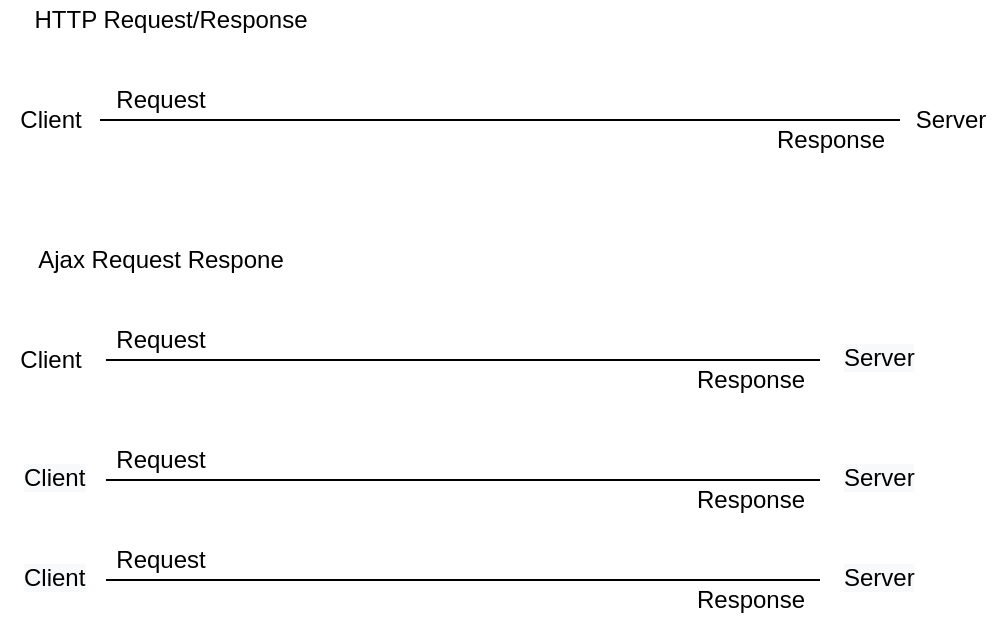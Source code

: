 <mxfile version="16.1.2" type="device"><diagram id="fxuWPbP5Xjq5HjzuMxcV" name="Page-1"><mxGraphModel dx="1355" dy="878" grid="1" gridSize="10" guides="1" tooltips="1" connect="1" arrows="1" fold="1" page="1" pageScale="1" pageWidth="827" pageHeight="1169" math="0" shadow="0"><root><mxCell id="0"/><mxCell id="1" parent="0"/><mxCell id="laxiQRzZ6qzjjedLw2tB-1" value="" style="endArrow=0;html=1;rounded=0;" parent="1" edge="1"><mxGeometry width="50" height="50" relative="1" as="geometry"><mxPoint x="200" y="280" as="sourcePoint"/><mxPoint x="600" y="280" as="targetPoint"/></mxGeometry></mxCell><mxCell id="laxiQRzZ6qzjjedLw2tB-2" value="Client" style="text;html=1;align=center;verticalAlign=middle;resizable=0;points=[];autosize=1;strokeColor=none;fillColor=none;" parent="1" vertex="1"><mxGeometry x="150" y="270" width="50" height="20" as="geometry"/></mxCell><mxCell id="laxiQRzZ6qzjjedLw2tB-3" value="Request" style="text;html=1;align=center;verticalAlign=middle;resizable=0;points=[];autosize=1;strokeColor=none;fillColor=none;" parent="1" vertex="1"><mxGeometry x="200" y="260" width="60" height="20" as="geometry"/></mxCell><mxCell id="laxiQRzZ6qzjjedLw2tB-4" value="Server" style="text;html=1;align=center;verticalAlign=middle;resizable=0;points=[];autosize=1;strokeColor=none;fillColor=none;" parent="1" vertex="1"><mxGeometry x="600" y="270" width="50" height="20" as="geometry"/></mxCell><mxCell id="laxiQRzZ6qzjjedLw2tB-9" value="Response" style="text;html=1;align=center;verticalAlign=middle;resizable=0;points=[];autosize=1;strokeColor=none;fillColor=none;" parent="1" vertex="1"><mxGeometry x="530" y="280" width="70" height="20" as="geometry"/></mxCell><mxCell id="laxiQRzZ6qzjjedLw2tB-10" value="HTTP Request/Response" style="text;html=1;align=center;verticalAlign=middle;resizable=0;points=[];autosize=1;strokeColor=none;fillColor=none;" parent="1" vertex="1"><mxGeometry x="160" y="220" width="150" height="20" as="geometry"/></mxCell><mxCell id="laxiQRzZ6qzjjedLw2tB-11" value="Ajax Request Respone" style="text;html=1;align=center;verticalAlign=middle;resizable=0;points=[];autosize=1;strokeColor=none;fillColor=none;" parent="1" vertex="1"><mxGeometry x="160" y="340" width="140" height="20" as="geometry"/></mxCell><mxCell id="laxiQRzZ6qzjjedLw2tB-12" value="Client" style="text;html=1;align=center;verticalAlign=middle;resizable=0;points=[];autosize=1;strokeColor=none;fillColor=none;" parent="1" vertex="1"><mxGeometry x="150" y="390" width="50" height="20" as="geometry"/></mxCell><mxCell id="laxiQRzZ6qzjjedLw2tB-14" value="&lt;span style=&quot;color: rgb(0, 0, 0); font-family: helvetica; font-size: 12px; font-style: normal; font-weight: 400; letter-spacing: normal; text-align: center; text-indent: 0px; text-transform: none; word-spacing: 0px; background-color: rgb(248, 249, 250); display: inline; float: none;&quot;&gt;Server&lt;/span&gt;" style="text;whiteSpace=wrap;html=1;" parent="1" vertex="1"><mxGeometry x="570" y="385" width="60" height="30" as="geometry"/></mxCell><mxCell id="laxiQRzZ6qzjjedLw2tB-15" value="Request" style="text;html=1;align=center;verticalAlign=middle;resizable=0;points=[];autosize=1;strokeColor=none;fillColor=none;" parent="1" vertex="1"><mxGeometry x="200" y="380" width="60" height="20" as="geometry"/></mxCell><mxCell id="laxiQRzZ6qzjjedLw2tB-16" value="Response" style="text;html=1;align=center;verticalAlign=middle;resizable=0;points=[];autosize=1;strokeColor=none;fillColor=none;" parent="1" vertex="1"><mxGeometry x="490" y="400" width="70" height="20" as="geometry"/></mxCell><mxCell id="laxiQRzZ6qzjjedLw2tB-17" value="" style="endArrow=none;html=1;rounded=0;exitX=1.06;exitY=0.5;exitDx=0;exitDy=0;exitPerimeter=0;" parent="1" source="laxiQRzZ6qzjjedLw2tB-12" edge="1"><mxGeometry width="50" height="50" relative="1" as="geometry"><mxPoint x="390" y="470" as="sourcePoint"/><mxPoint x="560" y="400" as="targetPoint"/></mxGeometry></mxCell><mxCell id="laxiQRzZ6qzjjedLw2tB-18" value="&lt;span style=&quot;color: rgb(0, 0, 0); font-family: helvetica; font-size: 12px; font-style: normal; font-weight: 400; letter-spacing: normal; text-align: center; text-indent: 0px; text-transform: none; word-spacing: 0px; background-color: rgb(248, 249, 250); display: inline; float: none;&quot;&gt;Server&lt;/span&gt;" style="text;whiteSpace=wrap;html=1;" parent="1" vertex="1"><mxGeometry x="570" y="445" width="60" height="30" as="geometry"/></mxCell><mxCell id="laxiQRzZ6qzjjedLw2tB-19" value="Request" style="text;html=1;align=center;verticalAlign=middle;resizable=0;points=[];autosize=1;strokeColor=none;fillColor=none;" parent="1" vertex="1"><mxGeometry x="200" y="440" width="60" height="20" as="geometry"/></mxCell><mxCell id="laxiQRzZ6qzjjedLw2tB-20" value="Response" style="text;html=1;align=center;verticalAlign=middle;resizable=0;points=[];autosize=1;strokeColor=none;fillColor=none;" parent="1" vertex="1"><mxGeometry x="490" y="460" width="70" height="20" as="geometry"/></mxCell><mxCell id="laxiQRzZ6qzjjedLw2tB-21" value="" style="endArrow=none;html=1;rounded=0;exitX=1.06;exitY=0.5;exitDx=0;exitDy=0;exitPerimeter=0;" parent="1" edge="1"><mxGeometry width="50" height="50" relative="1" as="geometry"><mxPoint x="203" y="460" as="sourcePoint"/><mxPoint x="560" y="460" as="targetPoint"/></mxGeometry></mxCell><mxCell id="laxiQRzZ6qzjjedLw2tB-22" value="&lt;span style=&quot;color: rgb(0, 0, 0); font-family: helvetica; font-size: 12px; font-style: normal; font-weight: 400; letter-spacing: normal; text-align: center; text-indent: 0px; text-transform: none; word-spacing: 0px; background-color: rgb(248, 249, 250); display: inline; float: none;&quot;&gt;Client&lt;/span&gt;" style="text;whiteSpace=wrap;html=1;" parent="1" vertex="1"><mxGeometry x="160" y="445" width="60" height="30" as="geometry"/></mxCell><mxCell id="laxiQRzZ6qzjjedLw2tB-23" value="&lt;span style=&quot;color: rgb(0, 0, 0); font-family: helvetica; font-size: 12px; font-style: normal; font-weight: 400; letter-spacing: normal; text-align: center; text-indent: 0px; text-transform: none; word-spacing: 0px; background-color: rgb(248, 249, 250); display: inline; float: none;&quot;&gt;Server&lt;/span&gt;" style="text;whiteSpace=wrap;html=1;" parent="1" vertex="1"><mxGeometry x="570" y="495" width="60" height="30" as="geometry"/></mxCell><mxCell id="laxiQRzZ6qzjjedLw2tB-24" value="Request" style="text;html=1;align=center;verticalAlign=middle;resizable=0;points=[];autosize=1;strokeColor=none;fillColor=none;" parent="1" vertex="1"><mxGeometry x="200" y="490" width="60" height="20" as="geometry"/></mxCell><mxCell id="laxiQRzZ6qzjjedLw2tB-25" value="Response" style="text;html=1;align=center;verticalAlign=middle;resizable=0;points=[];autosize=1;strokeColor=none;fillColor=none;" parent="1" vertex="1"><mxGeometry x="490" y="510" width="70" height="20" as="geometry"/></mxCell><mxCell id="laxiQRzZ6qzjjedLw2tB-26" value="" style="endArrow=none;html=1;rounded=0;exitX=1.06;exitY=0.5;exitDx=0;exitDy=0;exitPerimeter=0;" parent="1" edge="1"><mxGeometry width="50" height="50" relative="1" as="geometry"><mxPoint x="203" y="510" as="sourcePoint"/><mxPoint x="560" y="510" as="targetPoint"/></mxGeometry></mxCell><mxCell id="laxiQRzZ6qzjjedLw2tB-27" value="&lt;span style=&quot;color: rgb(0, 0, 0); font-family: helvetica; font-size: 12px; font-style: normal; font-weight: 400; letter-spacing: normal; text-align: center; text-indent: 0px; text-transform: none; word-spacing: 0px; background-color: rgb(248, 249, 250); display: inline; float: none;&quot;&gt;Client&lt;/span&gt;" style="text;whiteSpace=wrap;html=1;" parent="1" vertex="1"><mxGeometry x="160" y="495" width="60" height="30" as="geometry"/></mxCell></root></mxGraphModel></diagram></mxfile>
